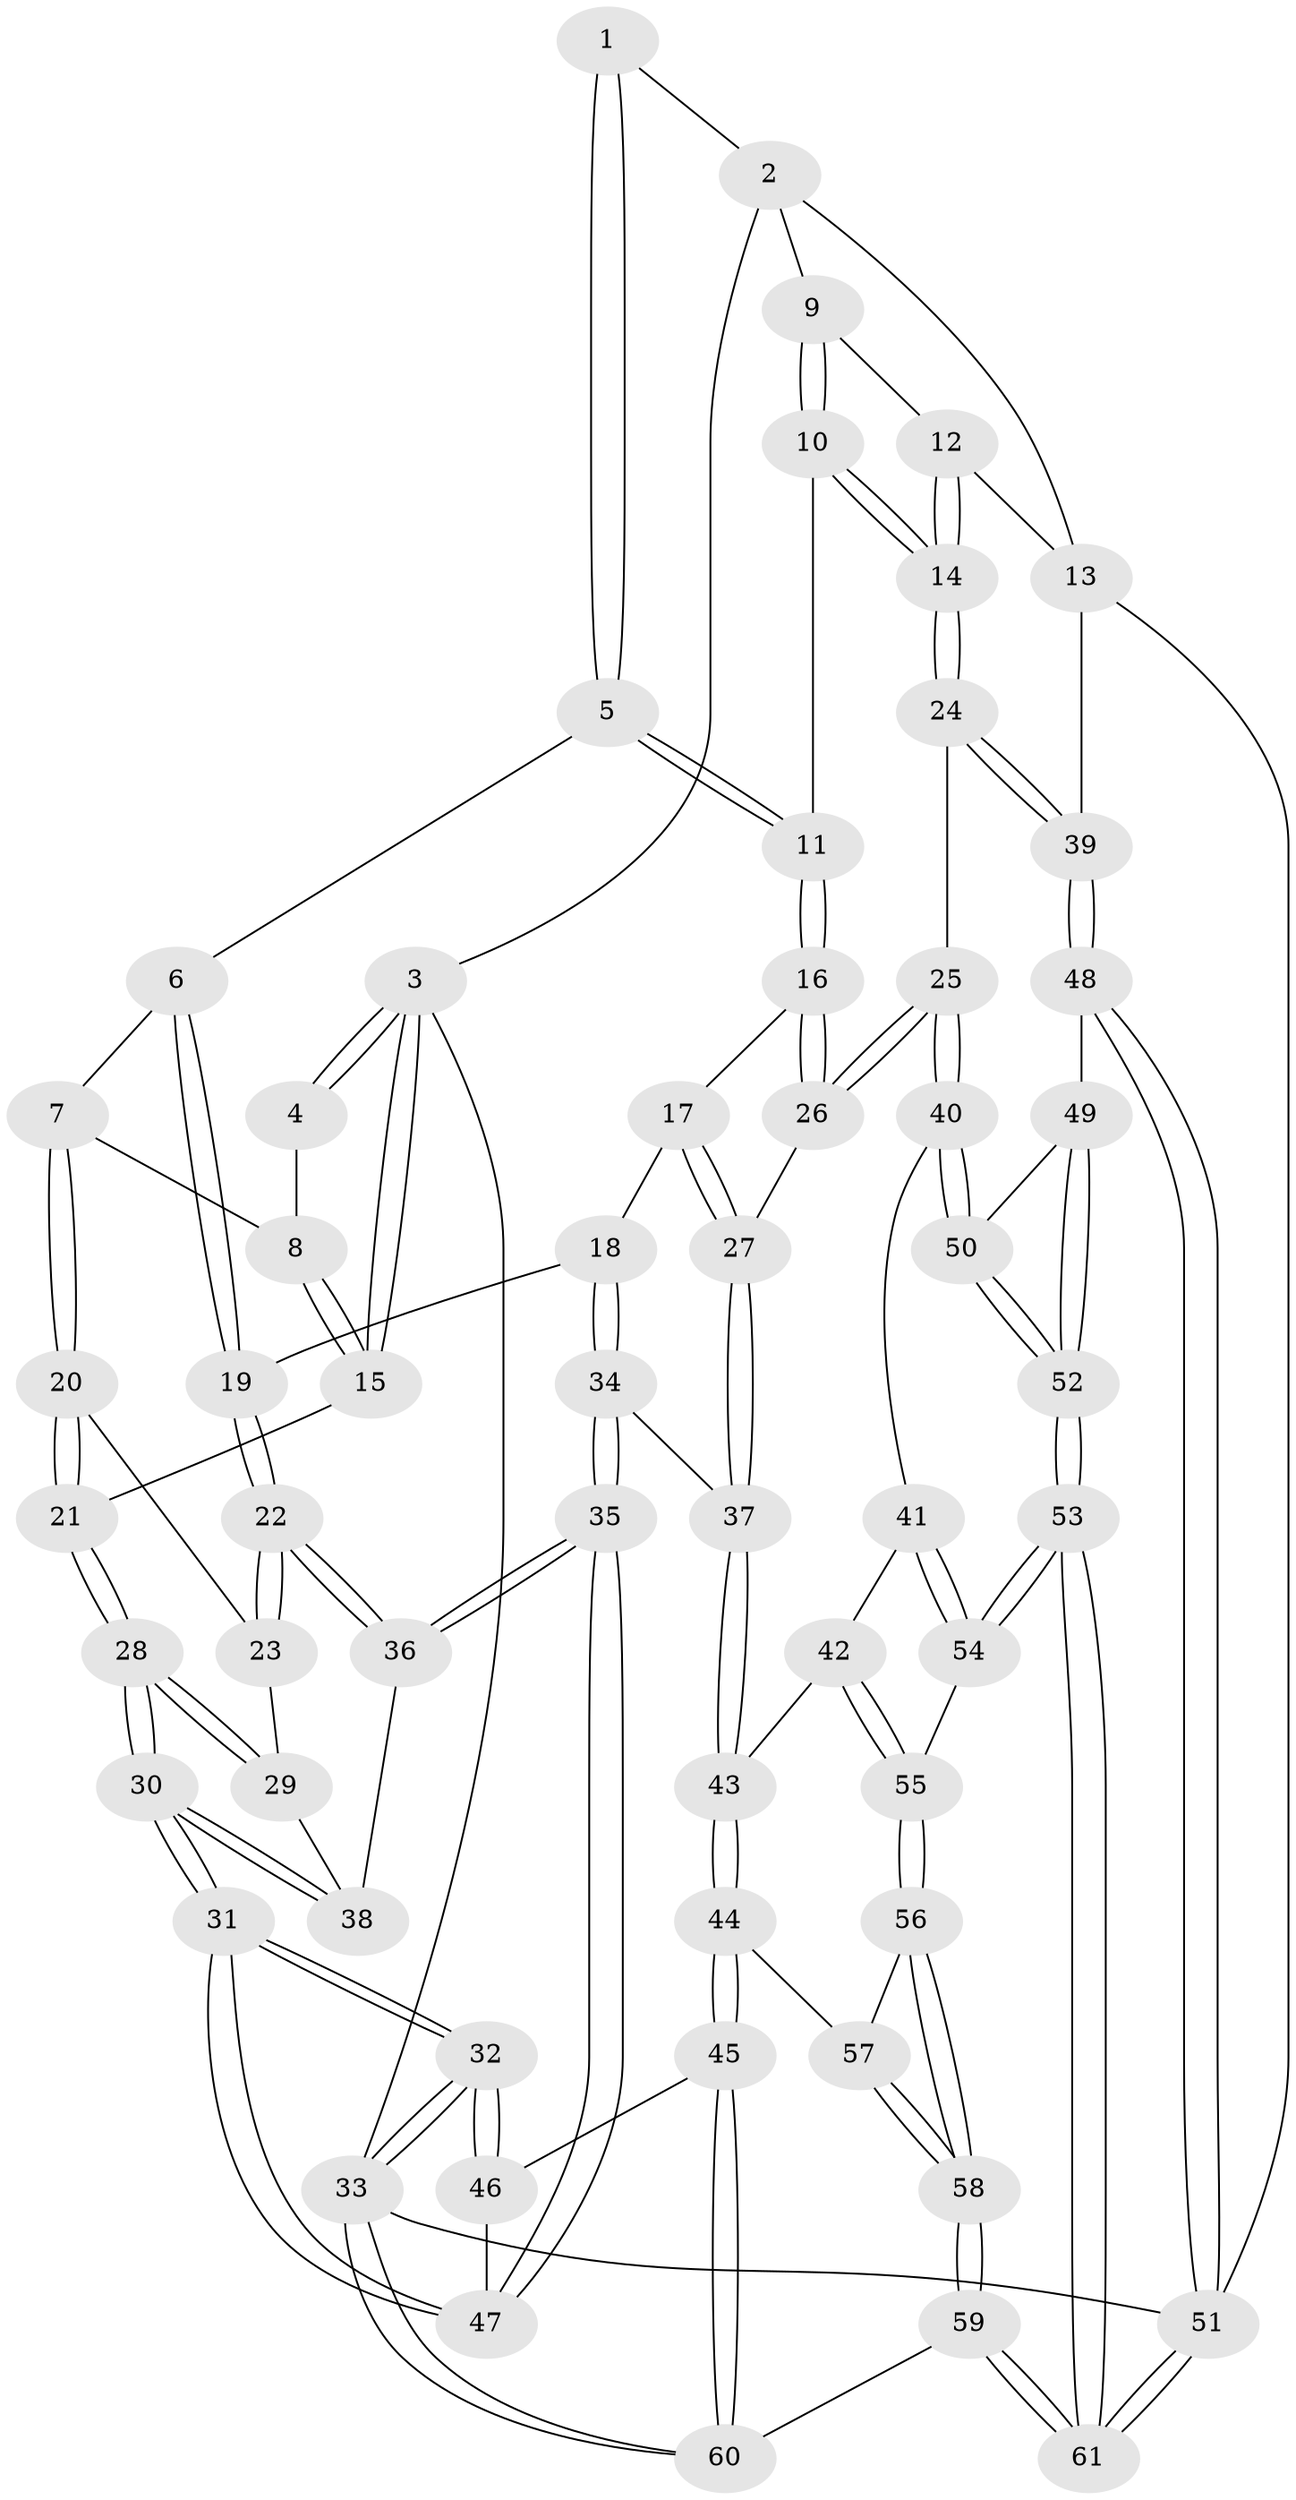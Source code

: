 // Generated by graph-tools (version 1.1) at 2025/27/03/09/25 03:27:04]
// undirected, 61 vertices, 149 edges
graph export_dot {
graph [start="1"]
  node [color=gray90,style=filled];
  1 [pos="+0.3389318726569994+0"];
  2 [pos="+0.7623810535882101+0"];
  3 [pos="+0+0"];
  4 [pos="+0.33866989792484575+0"];
  5 [pos="+0.4916007410742689+0.198466311216937"];
  6 [pos="+0.2729967695223158+0.26087228500084947"];
  7 [pos="+0.17634427925239116+0.21523784816571953"];
  8 [pos="+0.16752932704415838+0.18940661920486074"];
  9 [pos="+0.771127428794965+0.029106003806672383"];
  10 [pos="+0.6119782597330419+0.2579154732673666"];
  11 [pos="+0.5875091507166968+0.2658122364438467"];
  12 [pos="+0.8502040995867359+0.09188880811179896"];
  13 [pos="+1+0.23898254880530023"];
  14 [pos="+0.9051846076600799+0.43669383950662366"];
  15 [pos="+0+0"];
  16 [pos="+0.570268860650363+0.30308647506022696"];
  17 [pos="+0.5137240787925927+0.3623136345873873"];
  18 [pos="+0.41285681332769736+0.4349505776111456"];
  19 [pos="+0.3404229056815473+0.42348811036185763"];
  20 [pos="+0.12280092336168788+0.3318529726347854"];
  21 [pos="+0+0.11394420897644036"];
  22 [pos="+0.24302256696876687+0.48224000137427225"];
  23 [pos="+0.10051840773433797+0.40544519468029855"];
  24 [pos="+0.9223159813474907+0.45337807943619823"];
  25 [pos="+0.7824752629548701+0.5971819176114816"];
  26 [pos="+0.6566318989833286+0.5540887784533437"];
  27 [pos="+0.5624010034036709+0.5862212073683047"];
  28 [pos="+0+0.494654749846708"];
  29 [pos="+0.03524905410145106+0.4431412015365544"];
  30 [pos="+0+0.7243716200495157"];
  31 [pos="+0+0.8609000872422374"];
  32 [pos="+0+1"];
  33 [pos="+0+1"];
  34 [pos="+0.43162773005794436+0.5407913249782836"];
  35 [pos="+0.24361879760608637+0.6581523451982279"];
  36 [pos="+0.24104233809474565+0.6543322954095504"];
  37 [pos="+0.5084764745571135+0.6260797674798133"];
  38 [pos="+0.14638732104278945+0.6277162357510497"];
  39 [pos="+1+0.450534331657023"];
  40 [pos="+0.7757909504905475+0.6551927206391146"];
  41 [pos="+0.7236654631727893+0.7057942109206519"];
  42 [pos="+0.5282707965876777+0.7134217410855833"];
  43 [pos="+0.4993294094305835+0.7025870057742909"];
  44 [pos="+0.45233765160503187+0.7421719891377877"];
  45 [pos="+0.31170580450470126+0.7869132952046632"];
  46 [pos="+0.30296147605529944+0.7802320185339525"];
  47 [pos="+0.2537936129867263+0.6954851590816017"];
  48 [pos="+1+0.6853377418535966"];
  49 [pos="+1+0.7376451929220496"];
  50 [pos="+0.8415647295918711+0.7362098097346341"];
  51 [pos="+1+1"];
  52 [pos="+0.863343055058415+0.8953455468124338"];
  53 [pos="+0.8229766109464822+1"];
  54 [pos="+0.693767564303893+0.8163868520866497"];
  55 [pos="+0.6163679047693215+0.8244233896753933"];
  56 [pos="+0.5827886247994707+0.8735946492891999"];
  57 [pos="+0.48097329817481715+0.7907888127514766"];
  58 [pos="+0.5514262535541976+1"];
  59 [pos="+0.5504187686937628+1"];
  60 [pos="+0.3507138248402573+1"];
  61 [pos="+0.8327252959227132+1"];
  1 -- 2;
  1 -- 5;
  1 -- 5;
  2 -- 3;
  2 -- 9;
  2 -- 13;
  3 -- 4;
  3 -- 4;
  3 -- 15;
  3 -- 15;
  3 -- 33;
  4 -- 8;
  5 -- 6;
  5 -- 11;
  5 -- 11;
  6 -- 7;
  6 -- 19;
  6 -- 19;
  7 -- 8;
  7 -- 20;
  7 -- 20;
  8 -- 15;
  8 -- 15;
  9 -- 10;
  9 -- 10;
  9 -- 12;
  10 -- 11;
  10 -- 14;
  10 -- 14;
  11 -- 16;
  11 -- 16;
  12 -- 13;
  12 -- 14;
  12 -- 14;
  13 -- 39;
  13 -- 51;
  14 -- 24;
  14 -- 24;
  15 -- 21;
  16 -- 17;
  16 -- 26;
  16 -- 26;
  17 -- 18;
  17 -- 27;
  17 -- 27;
  18 -- 19;
  18 -- 34;
  18 -- 34;
  19 -- 22;
  19 -- 22;
  20 -- 21;
  20 -- 21;
  20 -- 23;
  21 -- 28;
  21 -- 28;
  22 -- 23;
  22 -- 23;
  22 -- 36;
  22 -- 36;
  23 -- 29;
  24 -- 25;
  24 -- 39;
  24 -- 39;
  25 -- 26;
  25 -- 26;
  25 -- 40;
  25 -- 40;
  26 -- 27;
  27 -- 37;
  27 -- 37;
  28 -- 29;
  28 -- 29;
  28 -- 30;
  28 -- 30;
  29 -- 38;
  30 -- 31;
  30 -- 31;
  30 -- 38;
  30 -- 38;
  31 -- 32;
  31 -- 32;
  31 -- 47;
  31 -- 47;
  32 -- 33;
  32 -- 33;
  32 -- 46;
  32 -- 46;
  33 -- 60;
  33 -- 60;
  33 -- 51;
  34 -- 35;
  34 -- 35;
  34 -- 37;
  35 -- 36;
  35 -- 36;
  35 -- 47;
  35 -- 47;
  36 -- 38;
  37 -- 43;
  37 -- 43;
  39 -- 48;
  39 -- 48;
  40 -- 41;
  40 -- 50;
  40 -- 50;
  41 -- 42;
  41 -- 54;
  41 -- 54;
  42 -- 43;
  42 -- 55;
  42 -- 55;
  43 -- 44;
  43 -- 44;
  44 -- 45;
  44 -- 45;
  44 -- 57;
  45 -- 46;
  45 -- 60;
  45 -- 60;
  46 -- 47;
  48 -- 49;
  48 -- 51;
  48 -- 51;
  49 -- 50;
  49 -- 52;
  49 -- 52;
  50 -- 52;
  50 -- 52;
  51 -- 61;
  51 -- 61;
  52 -- 53;
  52 -- 53;
  53 -- 54;
  53 -- 54;
  53 -- 61;
  53 -- 61;
  54 -- 55;
  55 -- 56;
  55 -- 56;
  56 -- 57;
  56 -- 58;
  56 -- 58;
  57 -- 58;
  57 -- 58;
  58 -- 59;
  58 -- 59;
  59 -- 60;
  59 -- 61;
  59 -- 61;
}
